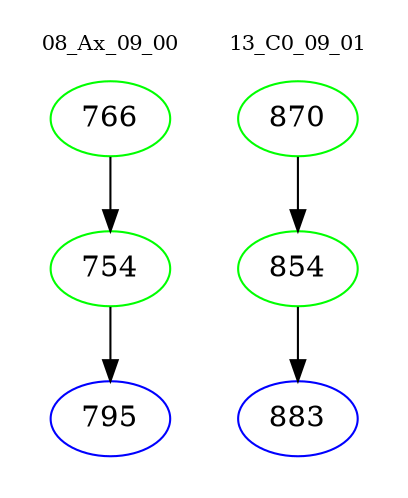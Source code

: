 digraph{
subgraph cluster_0 {
color = white
label = "08_Ax_09_00";
fontsize=10;
T0_766 [label="766", color="green"]
T0_766 -> T0_754 [color="black"]
T0_754 [label="754", color="green"]
T0_754 -> T0_795 [color="black"]
T0_795 [label="795", color="blue"]
}
subgraph cluster_1 {
color = white
label = "13_C0_09_01";
fontsize=10;
T1_870 [label="870", color="green"]
T1_870 -> T1_854 [color="black"]
T1_854 [label="854", color="green"]
T1_854 -> T1_883 [color="black"]
T1_883 [label="883", color="blue"]
}
}
